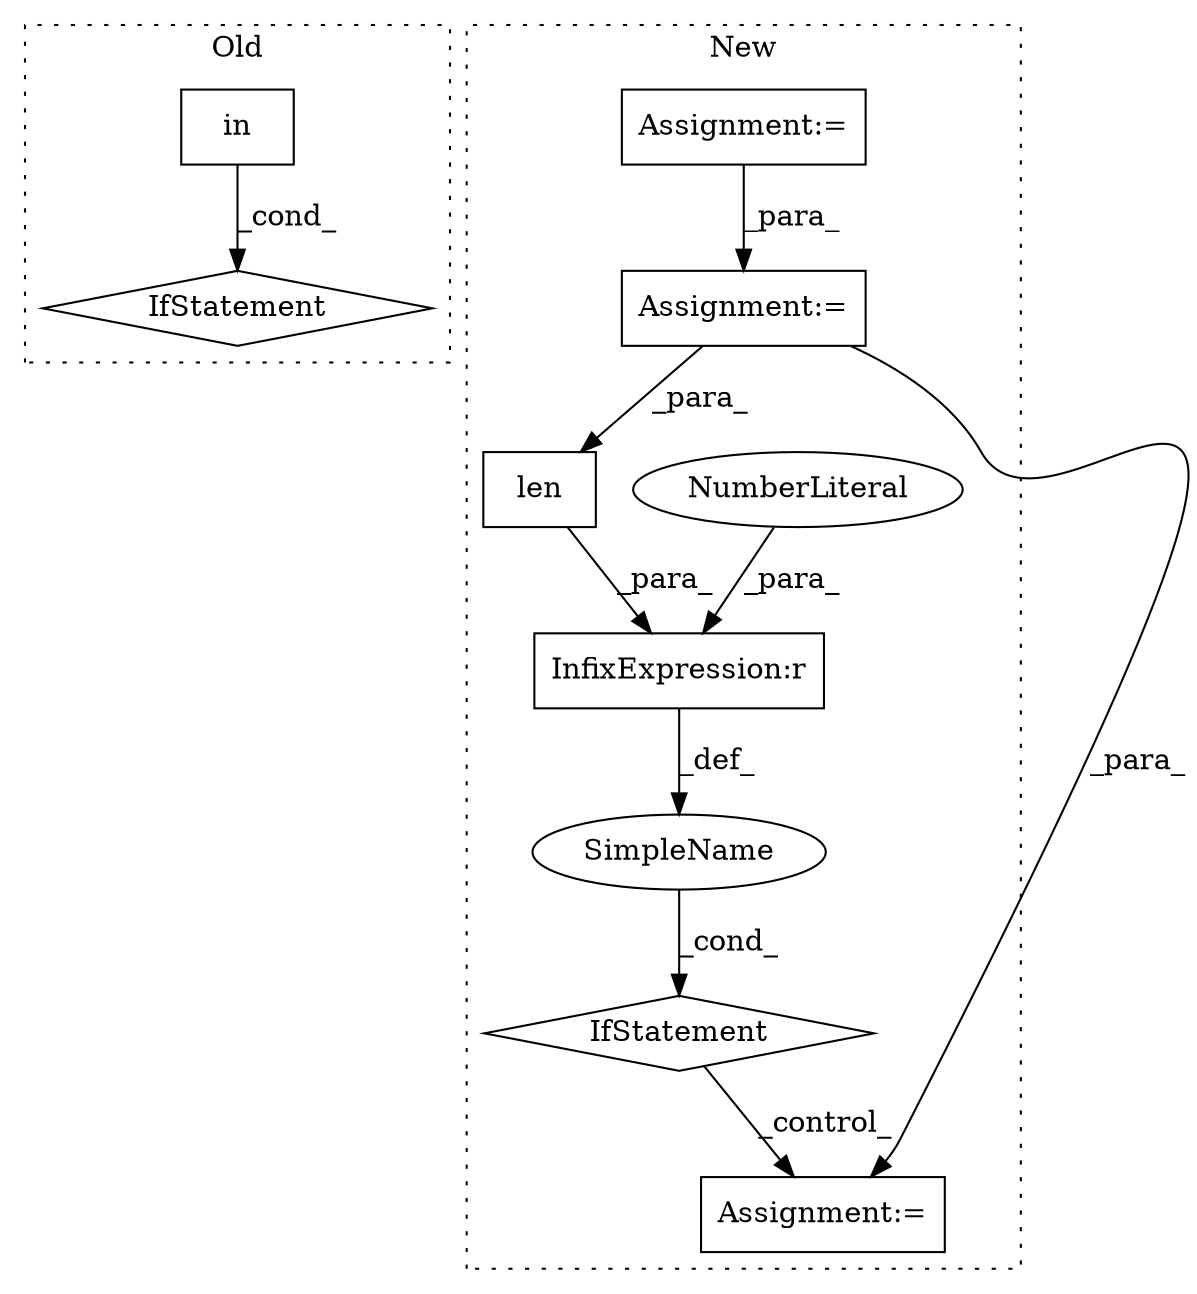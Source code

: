 digraph G {
subgraph cluster0 {
1 [label="in" a="105" s="4255" l="33" shape="box"];
3 [label="IfStatement" a="25" s="4246,4347" l="4,2" shape="diamond"];
label = "Old";
style="dotted";
}
subgraph cluster1 {
2 [label="len" a="32" s="4639,4656" l="4,1" shape="box"];
4 [label="IfStatement" a="25" s="4635,4662" l="4,2" shape="diamond"];
5 [label="InfixExpression:r" a="27" s="4657" l="4" shape="box"];
6 [label="NumberLiteral" a="34" s="4661" l="1" shape="ellipse"];
7 [label="Assignment:=" a="7" s="4781" l="1" shape="box"];
8 [label="SimpleName" a="42" s="" l="" shape="ellipse"];
9 [label="Assignment:=" a="7" s="4498" l="12" shape="box"];
10 [label="Assignment:=" a="7" s="4571" l="56" shape="box"];
label = "New";
style="dotted";
}
1 -> 3 [label="_cond_"];
2 -> 5 [label="_para_"];
4 -> 7 [label="_control_"];
5 -> 8 [label="_def_"];
6 -> 5 [label="_para_"];
8 -> 4 [label="_cond_"];
9 -> 2 [label="_para_"];
9 -> 7 [label="_para_"];
10 -> 9 [label="_para_"];
}